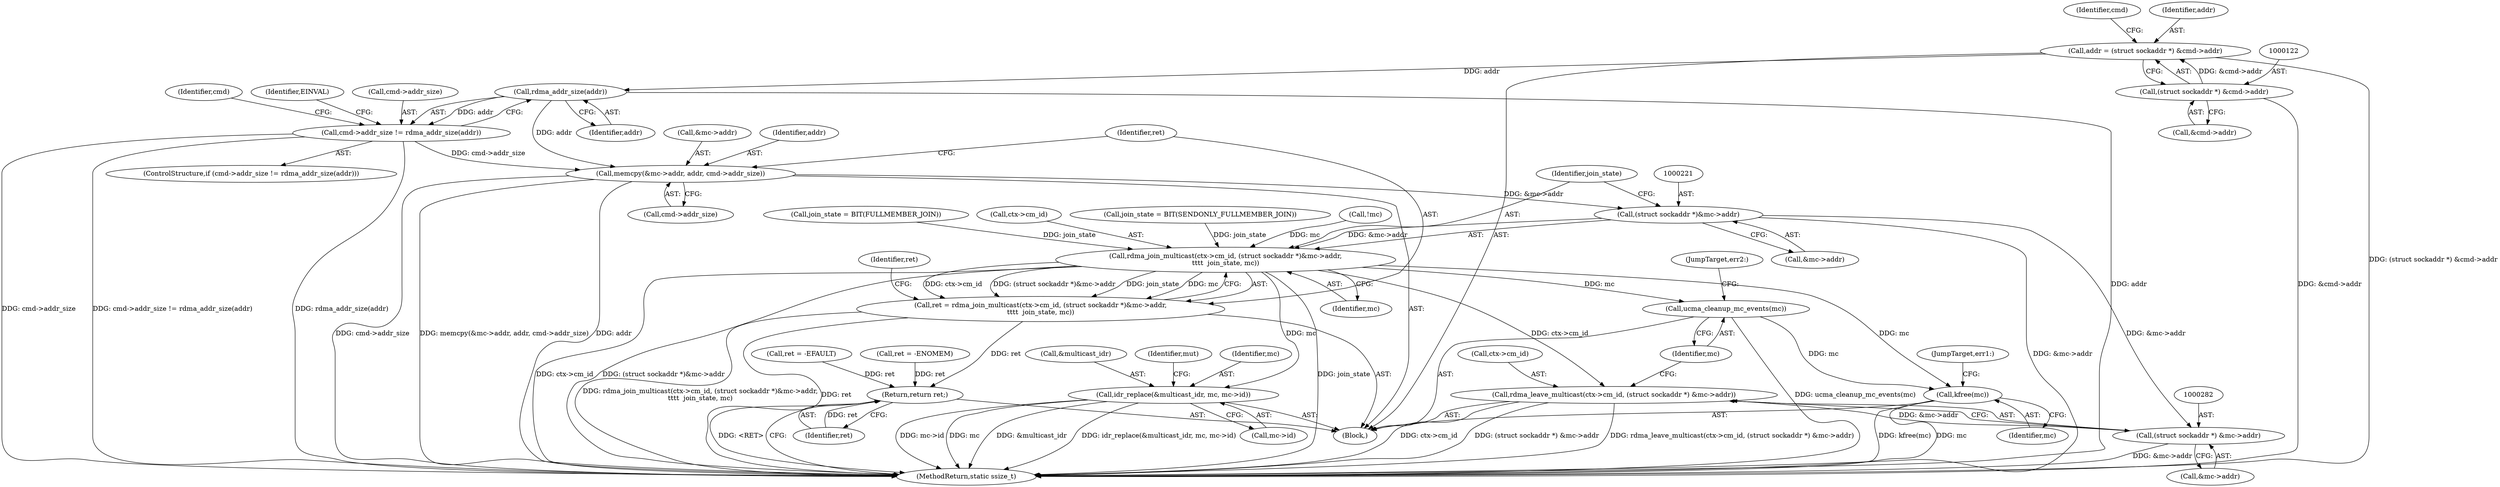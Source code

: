 digraph "0_linux_cb2595c1393b4a5211534e6f0a0fbad369e21ad8_0@pointer" {
"1000132" [label="(Call,rdma_addr_size(addr))"];
"1000119" [label="(Call,addr = (struct sockaddr *) &cmd->addr)"];
"1000121" [label="(Call,(struct sockaddr *) &cmd->addr)"];
"1000128" [label="(Call,cmd->addr_size != rdma_addr_size(addr))"];
"1000205" [label="(Call,memcpy(&mc->addr, addr, cmd->addr_size))"];
"1000220" [label="(Call,(struct sockaddr *)&mc->addr)"];
"1000216" [label="(Call,rdma_join_multicast(ctx->cm_id, (struct sockaddr *)&mc->addr,\n\t\t\t\t  join_state, mc))"];
"1000214" [label="(Call,ret = rdma_join_multicast(ctx->cm_id, (struct sockaddr *)&mc->addr,\n\t\t\t\t  join_state, mc))"];
"1000317" [label="(Return,return ret;)"];
"1000257" [label="(Call,idr_replace(&multicast_idr, mc, mc->id))"];
"1000277" [label="(Call,rdma_leave_multicast(ctx->cm_id, (struct sockaddr *) &mc->addr))"];
"1000287" [label="(Call,ucma_cleanup_mc_events(mc))"];
"1000307" [label="(Call,kfree(mc))"];
"1000281" [label="(Call,(struct sockaddr *) &mc->addr)"];
"1000278" [label="(Call,ctx->cm_id)"];
"1000188" [label="(Call,ret = -ENOMEM)"];
"1000307" [label="(Call,kfree(mc))"];
"1000287" [label="(Call,ucma_cleanup_mc_events(mc))"];
"1000128" [label="(Call,cmd->addr_size != rdma_addr_size(addr))"];
"1000319" [label="(MethodReturn,static ssize_t)"];
"1000220" [label="(Call,(struct sockaddr *)&mc->addr)"];
"1000258" [label="(Call,&multicast_idr)"];
"1000281" [label="(Call,(struct sockaddr *) &mc->addr)"];
"1000257" [label="(Call,idr_replace(&multicast_idr, mc, mc->id))"];
"1000130" [label="(Identifier,cmd)"];
"1000143" [label="(Call,join_state = BIT(FULLMEMBER_JOIN))"];
"1000215" [label="(Identifier,ret)"];
"1000222" [label="(Call,&mc->addr)"];
"1000249" [label="(Call,ret = -EFAULT)"];
"1000205" [label="(Call,memcpy(&mc->addr, addr, cmd->addr_size))"];
"1000206" [label="(Call,&mc->addr)"];
"1000104" [label="(Block,)"];
"1000277" [label="(Call,rdma_leave_multicast(ctx->cm_id, (struct sockaddr *) &mc->addr))"];
"1000318" [label="(Identifier,ret)"];
"1000140" [label="(Identifier,cmd)"];
"1000210" [label="(Identifier,addr)"];
"1000120" [label="(Identifier,addr)"];
"1000119" [label="(Call,addr = (struct sockaddr *) &cmd->addr)"];
"1000136" [label="(Identifier,EINVAL)"];
"1000309" [label="(JumpTarget,err1:)"];
"1000216" [label="(Call,rdma_join_multicast(ctx->cm_id, (struct sockaddr *)&mc->addr,\n\t\t\t\t  join_state, mc))"];
"1000214" [label="(Call,ret = rdma_join_multicast(ctx->cm_id, (struct sockaddr *)&mc->addr,\n\t\t\t\t  join_state, mc))"];
"1000289" [label="(JumpTarget,err2:)"];
"1000308" [label="(Identifier,mc)"];
"1000211" [label="(Call,cmd->addr_size)"];
"1000129" [label="(Call,cmd->addr_size)"];
"1000217" [label="(Call,ctx->cm_id)"];
"1000133" [label="(Identifier,addr)"];
"1000229" [label="(Identifier,ret)"];
"1000266" [label="(Identifier,mut)"];
"1000127" [label="(ControlStructure,if (cmd->addr_size != rdma_addr_size(addr)))"];
"1000154" [label="(Call,join_state = BIT(SENDONLY_FULLMEMBER_JOIN))"];
"1000226" [label="(Identifier,join_state)"];
"1000283" [label="(Call,&mc->addr)"];
"1000288" [label="(Identifier,mc)"];
"1000132" [label="(Call,rdma_addr_size(addr))"];
"1000261" [label="(Call,mc->id)"];
"1000260" [label="(Identifier,mc)"];
"1000317" [label="(Return,return ret;)"];
"1000185" [label="(Call,!mc)"];
"1000121" [label="(Call,(struct sockaddr *) &cmd->addr)"];
"1000123" [label="(Call,&cmd->addr)"];
"1000227" [label="(Identifier,mc)"];
"1000132" -> "1000128"  [label="AST: "];
"1000132" -> "1000133"  [label="CFG: "];
"1000133" -> "1000132"  [label="AST: "];
"1000128" -> "1000132"  [label="CFG: "];
"1000132" -> "1000319"  [label="DDG: addr"];
"1000132" -> "1000128"  [label="DDG: addr"];
"1000119" -> "1000132"  [label="DDG: addr"];
"1000132" -> "1000205"  [label="DDG: addr"];
"1000119" -> "1000104"  [label="AST: "];
"1000119" -> "1000121"  [label="CFG: "];
"1000120" -> "1000119"  [label="AST: "];
"1000121" -> "1000119"  [label="AST: "];
"1000130" -> "1000119"  [label="CFG: "];
"1000119" -> "1000319"  [label="DDG: (struct sockaddr *) &cmd->addr"];
"1000121" -> "1000119"  [label="DDG: &cmd->addr"];
"1000121" -> "1000123"  [label="CFG: "];
"1000122" -> "1000121"  [label="AST: "];
"1000123" -> "1000121"  [label="AST: "];
"1000121" -> "1000319"  [label="DDG: &cmd->addr"];
"1000128" -> "1000127"  [label="AST: "];
"1000129" -> "1000128"  [label="AST: "];
"1000136" -> "1000128"  [label="CFG: "];
"1000140" -> "1000128"  [label="CFG: "];
"1000128" -> "1000319"  [label="DDG: rdma_addr_size(addr)"];
"1000128" -> "1000319"  [label="DDG: cmd->addr_size"];
"1000128" -> "1000319"  [label="DDG: cmd->addr_size != rdma_addr_size(addr)"];
"1000128" -> "1000205"  [label="DDG: cmd->addr_size"];
"1000205" -> "1000104"  [label="AST: "];
"1000205" -> "1000211"  [label="CFG: "];
"1000206" -> "1000205"  [label="AST: "];
"1000210" -> "1000205"  [label="AST: "];
"1000211" -> "1000205"  [label="AST: "];
"1000215" -> "1000205"  [label="CFG: "];
"1000205" -> "1000319"  [label="DDG: addr"];
"1000205" -> "1000319"  [label="DDG: cmd->addr_size"];
"1000205" -> "1000319"  [label="DDG: memcpy(&mc->addr, addr, cmd->addr_size)"];
"1000205" -> "1000220"  [label="DDG: &mc->addr"];
"1000220" -> "1000216"  [label="AST: "];
"1000220" -> "1000222"  [label="CFG: "];
"1000221" -> "1000220"  [label="AST: "];
"1000222" -> "1000220"  [label="AST: "];
"1000226" -> "1000220"  [label="CFG: "];
"1000220" -> "1000319"  [label="DDG: &mc->addr"];
"1000220" -> "1000216"  [label="DDG: &mc->addr"];
"1000220" -> "1000281"  [label="DDG: &mc->addr"];
"1000216" -> "1000214"  [label="AST: "];
"1000216" -> "1000227"  [label="CFG: "];
"1000217" -> "1000216"  [label="AST: "];
"1000226" -> "1000216"  [label="AST: "];
"1000227" -> "1000216"  [label="AST: "];
"1000214" -> "1000216"  [label="CFG: "];
"1000216" -> "1000319"  [label="DDG: join_state"];
"1000216" -> "1000319"  [label="DDG: ctx->cm_id"];
"1000216" -> "1000319"  [label="DDG: (struct sockaddr *)&mc->addr"];
"1000216" -> "1000214"  [label="DDG: ctx->cm_id"];
"1000216" -> "1000214"  [label="DDG: (struct sockaddr *)&mc->addr"];
"1000216" -> "1000214"  [label="DDG: join_state"];
"1000216" -> "1000214"  [label="DDG: mc"];
"1000154" -> "1000216"  [label="DDG: join_state"];
"1000143" -> "1000216"  [label="DDG: join_state"];
"1000185" -> "1000216"  [label="DDG: mc"];
"1000216" -> "1000257"  [label="DDG: mc"];
"1000216" -> "1000277"  [label="DDG: ctx->cm_id"];
"1000216" -> "1000287"  [label="DDG: mc"];
"1000216" -> "1000307"  [label="DDG: mc"];
"1000214" -> "1000104"  [label="AST: "];
"1000215" -> "1000214"  [label="AST: "];
"1000229" -> "1000214"  [label="CFG: "];
"1000214" -> "1000319"  [label="DDG: rdma_join_multicast(ctx->cm_id, (struct sockaddr *)&mc->addr,\n\t\t\t\t  join_state, mc)"];
"1000214" -> "1000319"  [label="DDG: ret"];
"1000214" -> "1000317"  [label="DDG: ret"];
"1000317" -> "1000104"  [label="AST: "];
"1000317" -> "1000318"  [label="CFG: "];
"1000318" -> "1000317"  [label="AST: "];
"1000319" -> "1000317"  [label="CFG: "];
"1000317" -> "1000319"  [label="DDG: <RET>"];
"1000318" -> "1000317"  [label="DDG: ret"];
"1000188" -> "1000317"  [label="DDG: ret"];
"1000249" -> "1000317"  [label="DDG: ret"];
"1000257" -> "1000104"  [label="AST: "];
"1000257" -> "1000261"  [label="CFG: "];
"1000258" -> "1000257"  [label="AST: "];
"1000260" -> "1000257"  [label="AST: "];
"1000261" -> "1000257"  [label="AST: "];
"1000266" -> "1000257"  [label="CFG: "];
"1000257" -> "1000319"  [label="DDG: mc"];
"1000257" -> "1000319"  [label="DDG: &multicast_idr"];
"1000257" -> "1000319"  [label="DDG: idr_replace(&multicast_idr, mc, mc->id)"];
"1000257" -> "1000319"  [label="DDG: mc->id"];
"1000277" -> "1000104"  [label="AST: "];
"1000277" -> "1000281"  [label="CFG: "];
"1000278" -> "1000277"  [label="AST: "];
"1000281" -> "1000277"  [label="AST: "];
"1000288" -> "1000277"  [label="CFG: "];
"1000277" -> "1000319"  [label="DDG: ctx->cm_id"];
"1000277" -> "1000319"  [label="DDG: (struct sockaddr *) &mc->addr"];
"1000277" -> "1000319"  [label="DDG: rdma_leave_multicast(ctx->cm_id, (struct sockaddr *) &mc->addr)"];
"1000281" -> "1000277"  [label="DDG: &mc->addr"];
"1000287" -> "1000104"  [label="AST: "];
"1000287" -> "1000288"  [label="CFG: "];
"1000288" -> "1000287"  [label="AST: "];
"1000289" -> "1000287"  [label="CFG: "];
"1000287" -> "1000319"  [label="DDG: ucma_cleanup_mc_events(mc)"];
"1000287" -> "1000307"  [label="DDG: mc"];
"1000307" -> "1000104"  [label="AST: "];
"1000307" -> "1000308"  [label="CFG: "];
"1000308" -> "1000307"  [label="AST: "];
"1000309" -> "1000307"  [label="CFG: "];
"1000307" -> "1000319"  [label="DDG: kfree(mc)"];
"1000307" -> "1000319"  [label="DDG: mc"];
"1000281" -> "1000283"  [label="CFG: "];
"1000282" -> "1000281"  [label="AST: "];
"1000283" -> "1000281"  [label="AST: "];
"1000281" -> "1000319"  [label="DDG: &mc->addr"];
}
